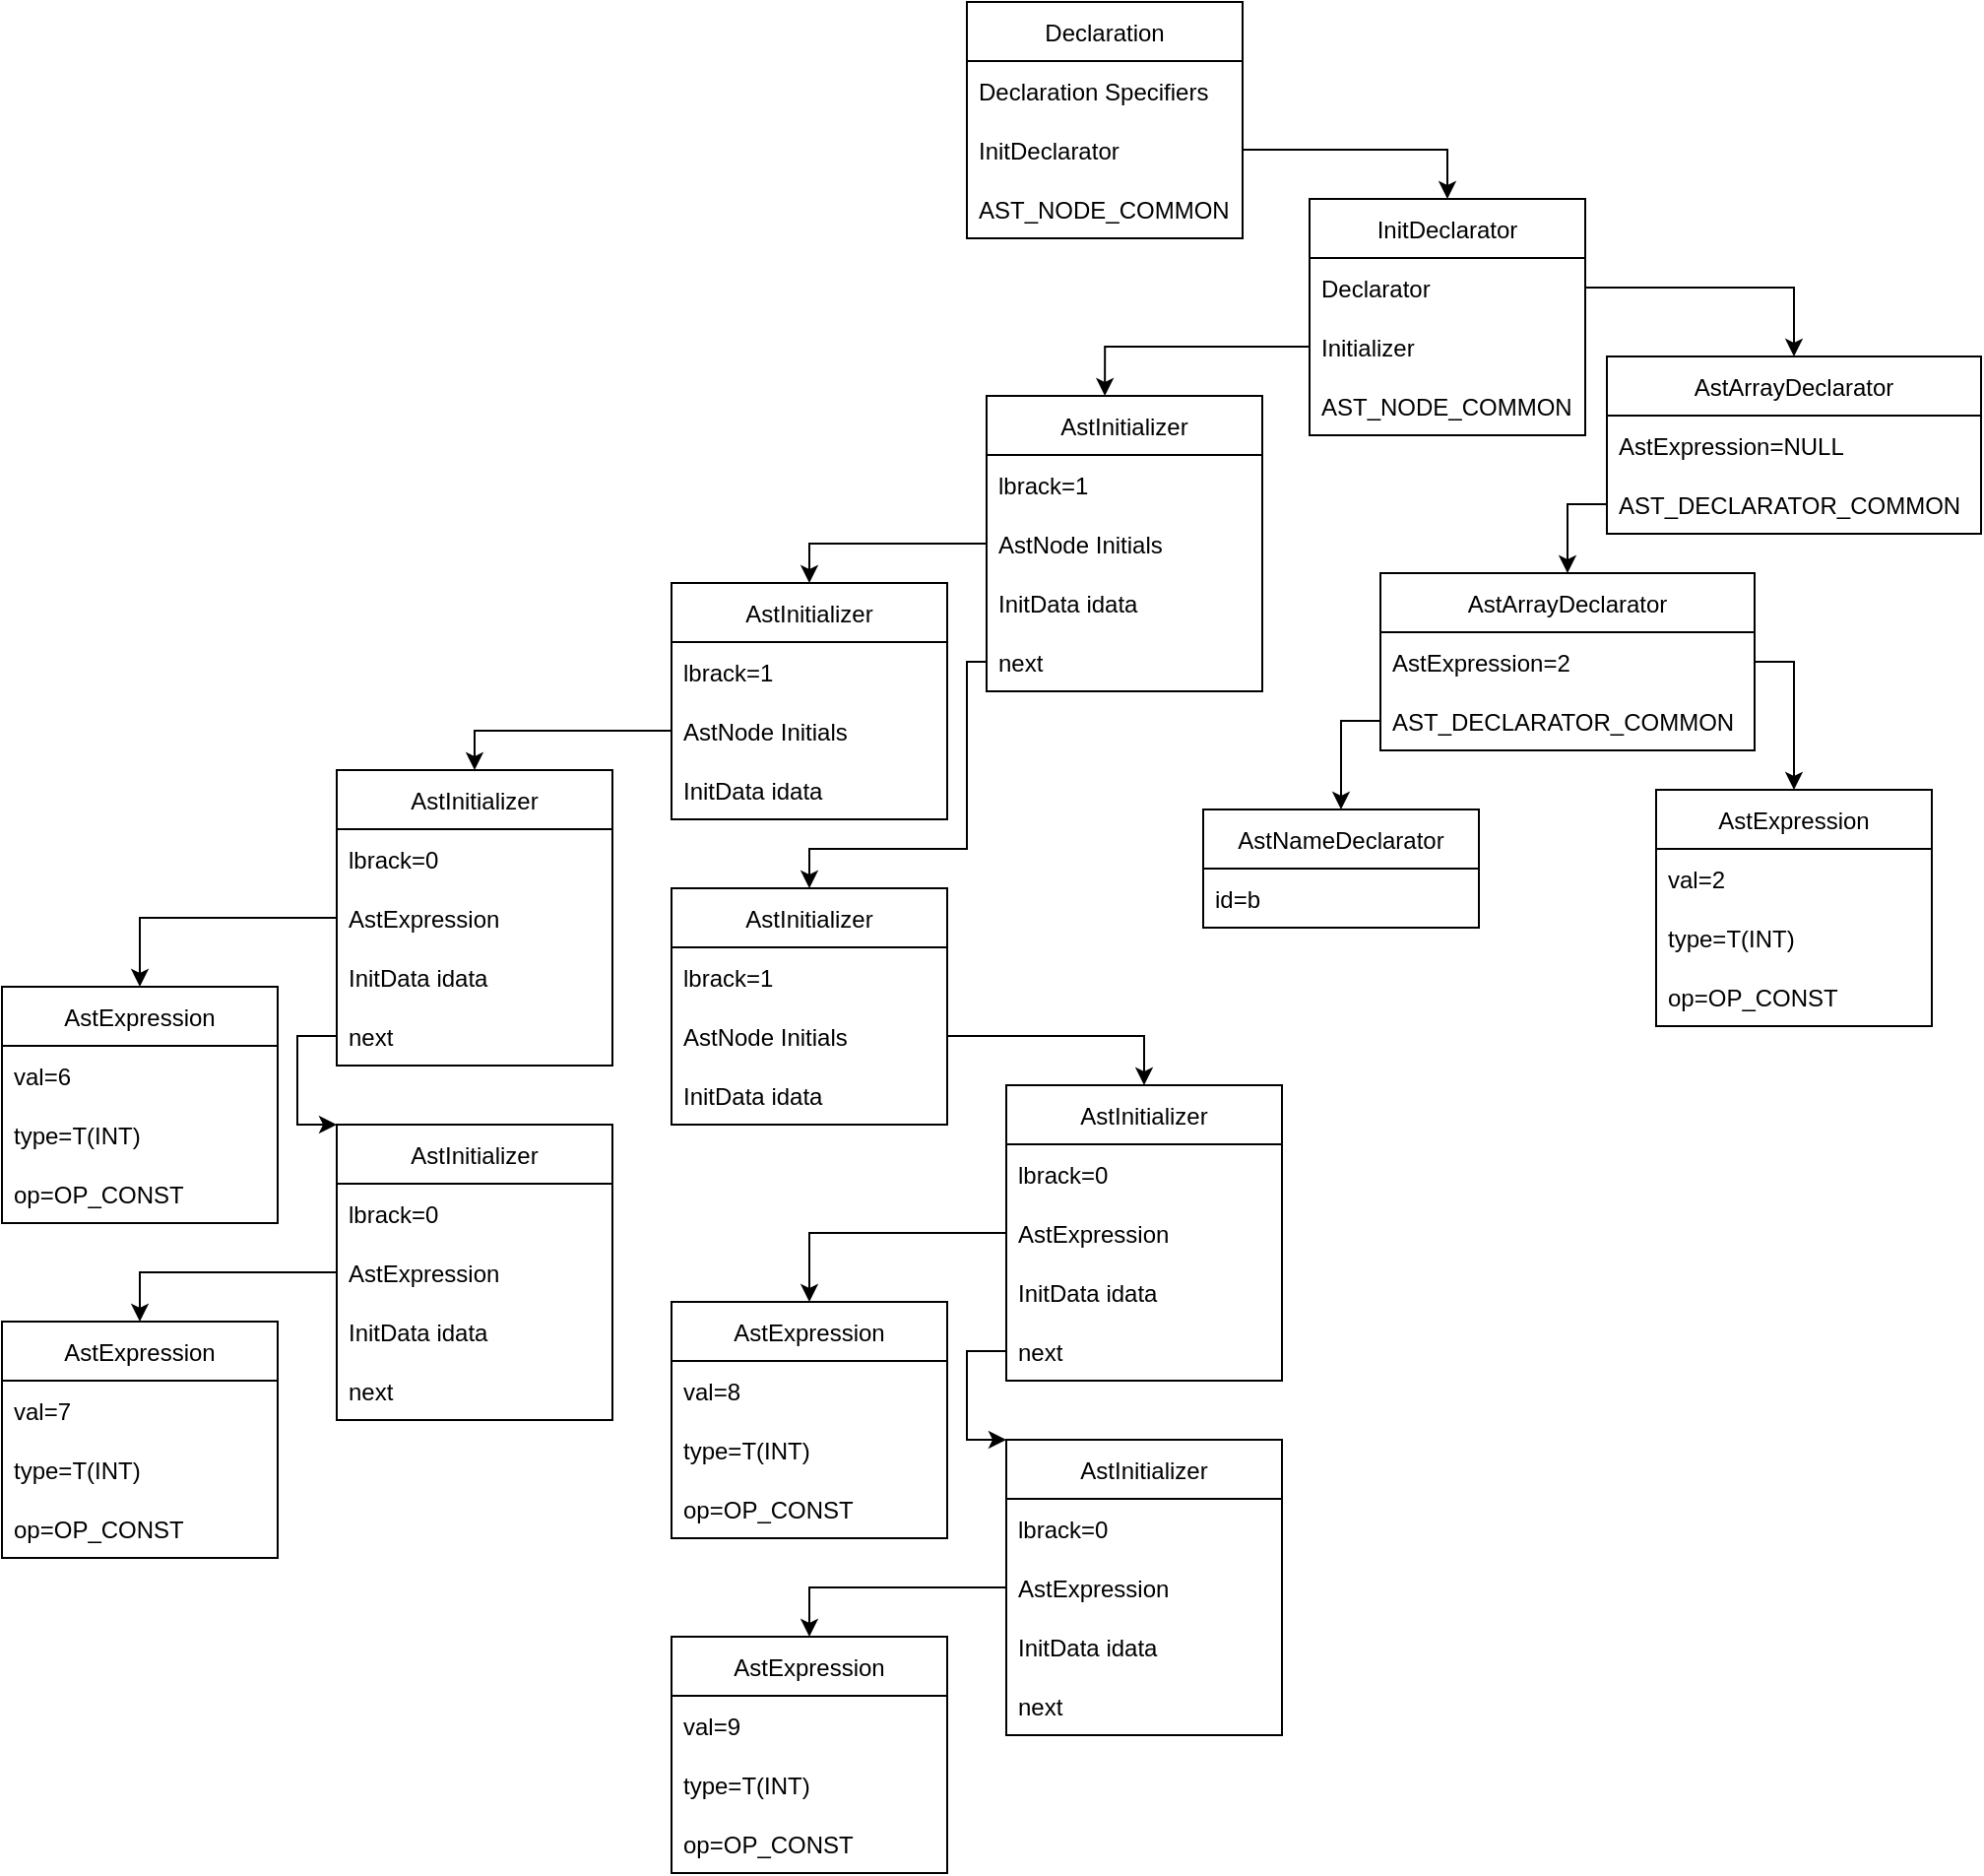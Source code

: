<mxfile version="15.4.0" type="device"><diagram id="Y5u6j02amxLB5jzaLUQS" name="第 1 页"><mxGraphModel dx="1773" dy="604" grid="1" gridSize="10" guides="1" tooltips="1" connect="1" arrows="1" fold="1" page="1" pageScale="1" pageWidth="827" pageHeight="1169" math="0" shadow="0"><root><mxCell id="0"/><mxCell id="1" parent="0"/><mxCell id="Vfs_i6lKzA8W-P9RWqhp-22" value="Declaration" style="swimlane;fontStyle=0;childLayout=stackLayout;horizontal=1;startSize=30;horizontalStack=0;resizeParent=1;resizeParentMax=0;resizeLast=0;collapsible=1;marginBottom=0;" vertex="1" parent="1"><mxGeometry x="170" y="170" width="140" height="120" as="geometry"/></mxCell><mxCell id="Vfs_i6lKzA8W-P9RWqhp-23" value="Declaration Specifiers" style="text;strokeColor=none;fillColor=none;align=left;verticalAlign=middle;spacingLeft=4;spacingRight=4;overflow=hidden;points=[[0,0.5],[1,0.5]];portConstraint=eastwest;rotatable=0;" vertex="1" parent="Vfs_i6lKzA8W-P9RWqhp-22"><mxGeometry y="30" width="140" height="30" as="geometry"/></mxCell><mxCell id="Vfs_i6lKzA8W-P9RWqhp-24" value="InitDeclarator" style="text;strokeColor=none;fillColor=none;align=left;verticalAlign=middle;spacingLeft=4;spacingRight=4;overflow=hidden;points=[[0,0.5],[1,0.5]];portConstraint=eastwest;rotatable=0;" vertex="1" parent="Vfs_i6lKzA8W-P9RWqhp-22"><mxGeometry y="60" width="140" height="30" as="geometry"/></mxCell><mxCell id="Vfs_i6lKzA8W-P9RWqhp-25" value="AST_NODE_COMMON" style="text;strokeColor=none;fillColor=none;align=left;verticalAlign=middle;spacingLeft=4;spacingRight=4;overflow=hidden;points=[[0,0.5],[1,0.5]];portConstraint=eastwest;rotatable=0;" vertex="1" parent="Vfs_i6lKzA8W-P9RWqhp-22"><mxGeometry y="90" width="140" height="30" as="geometry"/></mxCell><mxCell id="Vfs_i6lKzA8W-P9RWqhp-26" value="InitDeclarator" style="swimlane;fontStyle=0;childLayout=stackLayout;horizontal=1;startSize=30;horizontalStack=0;resizeParent=1;resizeParentMax=0;resizeLast=0;collapsible=1;marginBottom=0;" vertex="1" parent="1"><mxGeometry x="344" y="270" width="140" height="120" as="geometry"/></mxCell><mxCell id="Vfs_i6lKzA8W-P9RWqhp-27" value="Declarator " style="text;strokeColor=none;fillColor=none;align=left;verticalAlign=middle;spacingLeft=4;spacingRight=4;overflow=hidden;points=[[0,0.5],[1,0.5]];portConstraint=eastwest;rotatable=0;" vertex="1" parent="Vfs_i6lKzA8W-P9RWqhp-26"><mxGeometry y="30" width="140" height="30" as="geometry"/></mxCell><mxCell id="Vfs_i6lKzA8W-P9RWqhp-28" value="Initializer" style="text;strokeColor=none;fillColor=none;align=left;verticalAlign=middle;spacingLeft=4;spacingRight=4;overflow=hidden;points=[[0,0.5],[1,0.5]];portConstraint=eastwest;rotatable=0;" vertex="1" parent="Vfs_i6lKzA8W-P9RWqhp-26"><mxGeometry y="60" width="140" height="30" as="geometry"/></mxCell><mxCell id="Vfs_i6lKzA8W-P9RWqhp-29" value="AST_NODE_COMMON" style="text;strokeColor=none;fillColor=none;align=left;verticalAlign=middle;spacingLeft=4;spacingRight=4;overflow=hidden;points=[[0,0.5],[1,0.5]];portConstraint=eastwest;rotatable=0;" vertex="1" parent="Vfs_i6lKzA8W-P9RWqhp-26"><mxGeometry y="90" width="140" height="30" as="geometry"/></mxCell><mxCell id="Vfs_i6lKzA8W-P9RWqhp-30" value="AstArrayDeclarator" style="swimlane;fontStyle=0;childLayout=stackLayout;horizontal=1;startSize=30;horizontalStack=0;resizeParent=1;resizeParentMax=0;resizeLast=0;collapsible=1;marginBottom=0;" vertex="1" parent="1"><mxGeometry x="495" y="350" width="190" height="90" as="geometry"/></mxCell><mxCell id="Vfs_i6lKzA8W-P9RWqhp-31" value="AstExpression=NULL" style="text;strokeColor=none;fillColor=none;align=left;verticalAlign=middle;spacingLeft=4;spacingRight=4;overflow=hidden;points=[[0,0.5],[1,0.5]];portConstraint=eastwest;rotatable=0;" vertex="1" parent="Vfs_i6lKzA8W-P9RWqhp-30"><mxGeometry y="30" width="190" height="30" as="geometry"/></mxCell><mxCell id="Vfs_i6lKzA8W-P9RWqhp-32" value="AST_DECLARATOR_COMMON" style="text;strokeColor=none;fillColor=none;align=left;verticalAlign=middle;spacingLeft=4;spacingRight=4;overflow=hidden;points=[[0,0.5],[1,0.5]];portConstraint=eastwest;rotatable=0;" vertex="1" parent="Vfs_i6lKzA8W-P9RWqhp-30"><mxGeometry y="60" width="190" height="30" as="geometry"/></mxCell><mxCell id="Vfs_i6lKzA8W-P9RWqhp-34" value="AstArrayDeclarator" style="swimlane;fontStyle=0;childLayout=stackLayout;horizontal=1;startSize=30;horizontalStack=0;resizeParent=1;resizeParentMax=0;resizeLast=0;collapsible=1;marginBottom=0;" vertex="1" parent="1"><mxGeometry x="380" y="460" width="190" height="90" as="geometry"/></mxCell><mxCell id="Vfs_i6lKzA8W-P9RWqhp-35" value="AstExpression=2" style="text;strokeColor=none;fillColor=none;align=left;verticalAlign=middle;spacingLeft=4;spacingRight=4;overflow=hidden;points=[[0,0.5],[1,0.5]];portConstraint=eastwest;rotatable=0;" vertex="1" parent="Vfs_i6lKzA8W-P9RWqhp-34"><mxGeometry y="30" width="190" height="30" as="geometry"/></mxCell><mxCell id="Vfs_i6lKzA8W-P9RWqhp-36" value="AST_DECLARATOR_COMMON" style="text;strokeColor=none;fillColor=none;align=left;verticalAlign=middle;spacingLeft=4;spacingRight=4;overflow=hidden;points=[[0,0.5],[1,0.5]];portConstraint=eastwest;rotatable=0;" vertex="1" parent="Vfs_i6lKzA8W-P9RWqhp-34"><mxGeometry y="60" width="190" height="30" as="geometry"/></mxCell><mxCell id="Vfs_i6lKzA8W-P9RWqhp-38" style="edgeStyle=orthogonalEdgeStyle;rounded=0;orthogonalLoop=1;jettySize=auto;html=1;" edge="1" parent="1" source="Vfs_i6lKzA8W-P9RWqhp-27" target="Vfs_i6lKzA8W-P9RWqhp-30"><mxGeometry relative="1" as="geometry"/></mxCell><mxCell id="Vfs_i6lKzA8W-P9RWqhp-40" value="AstNameDeclarator" style="swimlane;fontStyle=0;childLayout=stackLayout;horizontal=1;startSize=30;horizontalStack=0;resizeParent=1;resizeParentMax=0;resizeLast=0;collapsible=1;marginBottom=0;" vertex="1" parent="1"><mxGeometry x="290" y="580" width="140" height="60" as="geometry"/></mxCell><mxCell id="Vfs_i6lKzA8W-P9RWqhp-41" value="id=b" style="text;strokeColor=none;fillColor=none;align=left;verticalAlign=middle;spacingLeft=4;spacingRight=4;overflow=hidden;points=[[0,0.5],[1,0.5]];portConstraint=eastwest;rotatable=0;" vertex="1" parent="Vfs_i6lKzA8W-P9RWqhp-40"><mxGeometry y="30" width="140" height="30" as="geometry"/></mxCell><mxCell id="Vfs_i6lKzA8W-P9RWqhp-45" style="edgeStyle=orthogonalEdgeStyle;rounded=0;orthogonalLoop=1;jettySize=auto;html=1;entryX=0.5;entryY=0;entryDx=0;entryDy=0;" edge="1" parent="1" source="Vfs_i6lKzA8W-P9RWqhp-32" target="Vfs_i6lKzA8W-P9RWqhp-34"><mxGeometry relative="1" as="geometry"/></mxCell><mxCell id="Vfs_i6lKzA8W-P9RWqhp-46" style="edgeStyle=orthogonalEdgeStyle;rounded=0;orthogonalLoop=1;jettySize=auto;html=1;entryX=0.5;entryY=0;entryDx=0;entryDy=0;" edge="1" parent="1" source="Vfs_i6lKzA8W-P9RWqhp-36" target="Vfs_i6lKzA8W-P9RWqhp-40"><mxGeometry relative="1" as="geometry"/></mxCell><mxCell id="Vfs_i6lKzA8W-P9RWqhp-47" value="AstExpression" style="swimlane;fontStyle=0;childLayout=stackLayout;horizontal=1;startSize=30;horizontalStack=0;resizeParent=1;resizeParentMax=0;resizeLast=0;collapsible=1;marginBottom=0;" vertex="1" parent="1"><mxGeometry x="520" y="570" width="140" height="120" as="geometry"/></mxCell><mxCell id="Vfs_i6lKzA8W-P9RWqhp-48" value="val=2" style="text;strokeColor=none;fillColor=none;align=left;verticalAlign=middle;spacingLeft=4;spacingRight=4;overflow=hidden;points=[[0,0.5],[1,0.5]];portConstraint=eastwest;rotatable=0;" vertex="1" parent="Vfs_i6lKzA8W-P9RWqhp-47"><mxGeometry y="30" width="140" height="30" as="geometry"/></mxCell><mxCell id="Vfs_i6lKzA8W-P9RWqhp-49" value="type=T(INT)" style="text;strokeColor=none;fillColor=none;align=left;verticalAlign=middle;spacingLeft=4;spacingRight=4;overflow=hidden;points=[[0,0.5],[1,0.5]];portConstraint=eastwest;rotatable=0;" vertex="1" parent="Vfs_i6lKzA8W-P9RWqhp-47"><mxGeometry y="60" width="140" height="30" as="geometry"/></mxCell><mxCell id="Vfs_i6lKzA8W-P9RWqhp-50" value="op=OP_CONST" style="text;strokeColor=none;fillColor=none;align=left;verticalAlign=middle;spacingLeft=4;spacingRight=4;overflow=hidden;points=[[0,0.5],[1,0.5]];portConstraint=eastwest;rotatable=0;" vertex="1" parent="Vfs_i6lKzA8W-P9RWqhp-47"><mxGeometry y="90" width="140" height="30" as="geometry"/></mxCell><mxCell id="Vfs_i6lKzA8W-P9RWqhp-51" style="edgeStyle=orthogonalEdgeStyle;rounded=0;orthogonalLoop=1;jettySize=auto;html=1;entryX=0.5;entryY=0;entryDx=0;entryDy=0;" edge="1" parent="1" source="Vfs_i6lKzA8W-P9RWqhp-35" target="Vfs_i6lKzA8W-P9RWqhp-47"><mxGeometry relative="1" as="geometry"/></mxCell><mxCell id="Vfs_i6lKzA8W-P9RWqhp-52" style="edgeStyle=orthogonalEdgeStyle;rounded=0;orthogonalLoop=1;jettySize=auto;html=1;entryX=0.5;entryY=0;entryDx=0;entryDy=0;" edge="1" parent="1" source="Vfs_i6lKzA8W-P9RWqhp-24" target="Vfs_i6lKzA8W-P9RWqhp-26"><mxGeometry relative="1" as="geometry"/></mxCell><mxCell id="Vfs_i6lKzA8W-P9RWqhp-53" value="AstInitializer" style="swimlane;fontStyle=0;childLayout=stackLayout;horizontal=1;startSize=30;horizontalStack=0;resizeParent=1;resizeParentMax=0;resizeLast=0;collapsible=1;marginBottom=0;" vertex="1" parent="1"><mxGeometry x="180" y="370" width="140" height="150" as="geometry"/></mxCell><mxCell id="Vfs_i6lKzA8W-P9RWqhp-54" value="lbrack=1" style="text;strokeColor=none;fillColor=none;align=left;verticalAlign=middle;spacingLeft=4;spacingRight=4;overflow=hidden;points=[[0,0.5],[1,0.5]];portConstraint=eastwest;rotatable=0;" vertex="1" parent="Vfs_i6lKzA8W-P9RWqhp-53"><mxGeometry y="30" width="140" height="30" as="geometry"/></mxCell><mxCell id="Vfs_i6lKzA8W-P9RWqhp-55" value="AstNode Initials" style="text;strokeColor=none;fillColor=none;align=left;verticalAlign=middle;spacingLeft=4;spacingRight=4;overflow=hidden;points=[[0,0.5],[1,0.5]];portConstraint=eastwest;rotatable=0;" vertex="1" parent="Vfs_i6lKzA8W-P9RWqhp-53"><mxGeometry y="60" width="140" height="30" as="geometry"/></mxCell><mxCell id="Vfs_i6lKzA8W-P9RWqhp-56" value="InitData idata" style="text;strokeColor=none;fillColor=none;align=left;verticalAlign=middle;spacingLeft=4;spacingRight=4;overflow=hidden;points=[[0,0.5],[1,0.5]];portConstraint=eastwest;rotatable=0;" vertex="1" parent="Vfs_i6lKzA8W-P9RWqhp-53"><mxGeometry y="90" width="140" height="30" as="geometry"/></mxCell><mxCell id="Vfs_i6lKzA8W-P9RWqhp-107" value="next" style="text;strokeColor=none;fillColor=none;align=left;verticalAlign=middle;spacingLeft=4;spacingRight=4;overflow=hidden;points=[[0,0.5],[1,0.5]];portConstraint=eastwest;rotatable=0;" vertex="1" parent="Vfs_i6lKzA8W-P9RWqhp-53"><mxGeometry y="120" width="140" height="30" as="geometry"/></mxCell><mxCell id="Vfs_i6lKzA8W-P9RWqhp-57" value="AstInitializer" style="swimlane;fontStyle=0;childLayout=stackLayout;horizontal=1;startSize=30;horizontalStack=0;resizeParent=1;resizeParentMax=0;resizeLast=0;collapsible=1;marginBottom=0;" vertex="1" parent="1"><mxGeometry x="20" y="465" width="140" height="120" as="geometry"/></mxCell><mxCell id="Vfs_i6lKzA8W-P9RWqhp-58" value="lbrack=1" style="text;strokeColor=none;fillColor=none;align=left;verticalAlign=middle;spacingLeft=4;spacingRight=4;overflow=hidden;points=[[0,0.5],[1,0.5]];portConstraint=eastwest;rotatable=0;" vertex="1" parent="Vfs_i6lKzA8W-P9RWqhp-57"><mxGeometry y="30" width="140" height="30" as="geometry"/></mxCell><mxCell id="Vfs_i6lKzA8W-P9RWqhp-59" value="AstNode Initials" style="text;strokeColor=none;fillColor=none;align=left;verticalAlign=middle;spacingLeft=4;spacingRight=4;overflow=hidden;points=[[0,0.5],[1,0.5]];portConstraint=eastwest;rotatable=0;" vertex="1" parent="Vfs_i6lKzA8W-P9RWqhp-57"><mxGeometry y="60" width="140" height="30" as="geometry"/></mxCell><mxCell id="Vfs_i6lKzA8W-P9RWqhp-60" value="InitData idata" style="text;strokeColor=none;fillColor=none;align=left;verticalAlign=middle;spacingLeft=4;spacingRight=4;overflow=hidden;points=[[0,0.5],[1,0.5]];portConstraint=eastwest;rotatable=0;" vertex="1" parent="Vfs_i6lKzA8W-P9RWqhp-57"><mxGeometry y="90" width="140" height="30" as="geometry"/></mxCell><mxCell id="Vfs_i6lKzA8W-P9RWqhp-61" style="edgeStyle=orthogonalEdgeStyle;rounded=0;orthogonalLoop=1;jettySize=auto;html=1;" edge="1" parent="1" source="Vfs_i6lKzA8W-P9RWqhp-55" target="Vfs_i6lKzA8W-P9RWqhp-57"><mxGeometry relative="1" as="geometry"/></mxCell><mxCell id="Vfs_i6lKzA8W-P9RWqhp-62" value="AstInitializer" style="swimlane;fontStyle=0;childLayout=stackLayout;horizontal=1;startSize=30;horizontalStack=0;resizeParent=1;resizeParentMax=0;resizeLast=0;collapsible=1;marginBottom=0;" vertex="1" parent="1"><mxGeometry x="-150" y="560" width="140" height="150" as="geometry"/></mxCell><mxCell id="Vfs_i6lKzA8W-P9RWqhp-63" value="lbrack=0" style="text;strokeColor=none;fillColor=none;align=left;verticalAlign=middle;spacingLeft=4;spacingRight=4;overflow=hidden;points=[[0,0.5],[1,0.5]];portConstraint=eastwest;rotatable=0;" vertex="1" parent="Vfs_i6lKzA8W-P9RWqhp-62"><mxGeometry y="30" width="140" height="30" as="geometry"/></mxCell><mxCell id="Vfs_i6lKzA8W-P9RWqhp-64" value="AstExpression" style="text;strokeColor=none;fillColor=none;align=left;verticalAlign=middle;spacingLeft=4;spacingRight=4;overflow=hidden;points=[[0,0.5],[1,0.5]];portConstraint=eastwest;rotatable=0;" vertex="1" parent="Vfs_i6lKzA8W-P9RWqhp-62"><mxGeometry y="60" width="140" height="30" as="geometry"/></mxCell><mxCell id="Vfs_i6lKzA8W-P9RWqhp-65" value="InitData idata" style="text;strokeColor=none;fillColor=none;align=left;verticalAlign=middle;spacingLeft=4;spacingRight=4;overflow=hidden;points=[[0,0.5],[1,0.5]];portConstraint=eastwest;rotatable=0;" vertex="1" parent="Vfs_i6lKzA8W-P9RWqhp-62"><mxGeometry y="90" width="140" height="30" as="geometry"/></mxCell><mxCell id="Vfs_i6lKzA8W-P9RWqhp-91" value="next" style="text;strokeColor=none;fillColor=none;align=left;verticalAlign=middle;spacingLeft=4;spacingRight=4;overflow=hidden;points=[[0,0.5],[1,0.5]];portConstraint=eastwest;rotatable=0;" vertex="1" parent="Vfs_i6lKzA8W-P9RWqhp-62"><mxGeometry y="120" width="140" height="30" as="geometry"/></mxCell><mxCell id="Vfs_i6lKzA8W-P9RWqhp-66" style="edgeStyle=orthogonalEdgeStyle;rounded=0;orthogonalLoop=1;jettySize=auto;html=1;entryX=0.5;entryY=0;entryDx=0;entryDy=0;" edge="1" parent="1" source="Vfs_i6lKzA8W-P9RWqhp-59" target="Vfs_i6lKzA8W-P9RWqhp-62"><mxGeometry relative="1" as="geometry"/></mxCell><mxCell id="Vfs_i6lKzA8W-P9RWqhp-67" value="AstExpression" style="swimlane;fontStyle=0;childLayout=stackLayout;horizontal=1;startSize=30;horizontalStack=0;resizeParent=1;resizeParentMax=0;resizeLast=0;collapsible=1;marginBottom=0;" vertex="1" parent="1"><mxGeometry x="-320" y="670" width="140" height="120" as="geometry"/></mxCell><mxCell id="Vfs_i6lKzA8W-P9RWqhp-68" value="val=6" style="text;strokeColor=none;fillColor=none;align=left;verticalAlign=middle;spacingLeft=4;spacingRight=4;overflow=hidden;points=[[0,0.5],[1,0.5]];portConstraint=eastwest;rotatable=0;" vertex="1" parent="Vfs_i6lKzA8W-P9RWqhp-67"><mxGeometry y="30" width="140" height="30" as="geometry"/></mxCell><mxCell id="Vfs_i6lKzA8W-P9RWqhp-69" value="type=T(INT)" style="text;strokeColor=none;fillColor=none;align=left;verticalAlign=middle;spacingLeft=4;spacingRight=4;overflow=hidden;points=[[0,0.5],[1,0.5]];portConstraint=eastwest;rotatable=0;" vertex="1" parent="Vfs_i6lKzA8W-P9RWqhp-67"><mxGeometry y="60" width="140" height="30" as="geometry"/></mxCell><mxCell id="Vfs_i6lKzA8W-P9RWqhp-70" value="op=OP_CONST" style="text;strokeColor=none;fillColor=none;align=left;verticalAlign=middle;spacingLeft=4;spacingRight=4;overflow=hidden;points=[[0,0.5],[1,0.5]];portConstraint=eastwest;rotatable=0;" vertex="1" parent="Vfs_i6lKzA8W-P9RWqhp-67"><mxGeometry y="90" width="140" height="30" as="geometry"/></mxCell><mxCell id="Vfs_i6lKzA8W-P9RWqhp-71" style="edgeStyle=orthogonalEdgeStyle;rounded=0;orthogonalLoop=1;jettySize=auto;html=1;entryX=0.5;entryY=0;entryDx=0;entryDy=0;" edge="1" parent="1" source="Vfs_i6lKzA8W-P9RWqhp-64" target="Vfs_i6lKzA8W-P9RWqhp-67"><mxGeometry relative="1" as="geometry"/></mxCell><mxCell id="Vfs_i6lKzA8W-P9RWqhp-72" value="AstInitializer" style="swimlane;fontStyle=0;childLayout=stackLayout;horizontal=1;startSize=30;horizontalStack=0;resizeParent=1;resizeParentMax=0;resizeLast=0;collapsible=1;marginBottom=0;" vertex="1" parent="1"><mxGeometry x="-150" y="740" width="140" height="150" as="geometry"/></mxCell><mxCell id="Vfs_i6lKzA8W-P9RWqhp-73" value="lbrack=0" style="text;strokeColor=none;fillColor=none;align=left;verticalAlign=middle;spacingLeft=4;spacingRight=4;overflow=hidden;points=[[0,0.5],[1,0.5]];portConstraint=eastwest;rotatable=0;" vertex="1" parent="Vfs_i6lKzA8W-P9RWqhp-72"><mxGeometry y="30" width="140" height="30" as="geometry"/></mxCell><mxCell id="Vfs_i6lKzA8W-P9RWqhp-74" value="AstExpression" style="text;strokeColor=none;fillColor=none;align=left;verticalAlign=middle;spacingLeft=4;spacingRight=4;overflow=hidden;points=[[0,0.5],[1,0.5]];portConstraint=eastwest;rotatable=0;" vertex="1" parent="Vfs_i6lKzA8W-P9RWqhp-72"><mxGeometry y="60" width="140" height="30" as="geometry"/></mxCell><mxCell id="Vfs_i6lKzA8W-P9RWqhp-75" value="InitData idata" style="text;strokeColor=none;fillColor=none;align=left;verticalAlign=middle;spacingLeft=4;spacingRight=4;overflow=hidden;points=[[0,0.5],[1,0.5]];portConstraint=eastwest;rotatable=0;" vertex="1" parent="Vfs_i6lKzA8W-P9RWqhp-72"><mxGeometry y="90" width="140" height="30" as="geometry"/></mxCell><mxCell id="Vfs_i6lKzA8W-P9RWqhp-98" value="next" style="text;strokeColor=none;fillColor=none;align=left;verticalAlign=middle;spacingLeft=4;spacingRight=4;overflow=hidden;points=[[0,0.5],[1,0.5]];portConstraint=eastwest;rotatable=0;" vertex="1" parent="Vfs_i6lKzA8W-P9RWqhp-72"><mxGeometry y="120" width="140" height="30" as="geometry"/></mxCell><mxCell id="Vfs_i6lKzA8W-P9RWqhp-76" value="AstExpression" style="swimlane;fontStyle=0;childLayout=stackLayout;horizontal=1;startSize=30;horizontalStack=0;resizeParent=1;resizeParentMax=0;resizeLast=0;collapsible=1;marginBottom=0;" vertex="1" parent="1"><mxGeometry x="-320" y="840" width="140" height="120" as="geometry"/></mxCell><mxCell id="Vfs_i6lKzA8W-P9RWqhp-77" value="val=7" style="text;strokeColor=none;fillColor=none;align=left;verticalAlign=middle;spacingLeft=4;spacingRight=4;overflow=hidden;points=[[0,0.5],[1,0.5]];portConstraint=eastwest;rotatable=0;" vertex="1" parent="Vfs_i6lKzA8W-P9RWqhp-76"><mxGeometry y="30" width="140" height="30" as="geometry"/></mxCell><mxCell id="Vfs_i6lKzA8W-P9RWqhp-78" value="type=T(INT)" style="text;strokeColor=none;fillColor=none;align=left;verticalAlign=middle;spacingLeft=4;spacingRight=4;overflow=hidden;points=[[0,0.5],[1,0.5]];portConstraint=eastwest;rotatable=0;" vertex="1" parent="Vfs_i6lKzA8W-P9RWqhp-76"><mxGeometry y="60" width="140" height="30" as="geometry"/></mxCell><mxCell id="Vfs_i6lKzA8W-P9RWqhp-79" value="op=OP_CONST" style="text;strokeColor=none;fillColor=none;align=left;verticalAlign=middle;spacingLeft=4;spacingRight=4;overflow=hidden;points=[[0,0.5],[1,0.5]];portConstraint=eastwest;rotatable=0;" vertex="1" parent="Vfs_i6lKzA8W-P9RWqhp-76"><mxGeometry y="90" width="140" height="30" as="geometry"/></mxCell><mxCell id="Vfs_i6lKzA8W-P9RWqhp-80" style="edgeStyle=orthogonalEdgeStyle;rounded=0;orthogonalLoop=1;jettySize=auto;html=1;entryX=0.5;entryY=0;entryDx=0;entryDy=0;" edge="1" parent="1" source="Vfs_i6lKzA8W-P9RWqhp-74" target="Vfs_i6lKzA8W-P9RWqhp-76"><mxGeometry relative="1" as="geometry"/></mxCell><mxCell id="Vfs_i6lKzA8W-P9RWqhp-96" style="edgeStyle=orthogonalEdgeStyle;rounded=0;orthogonalLoop=1;jettySize=auto;html=1;entryX=0;entryY=0;entryDx=0;entryDy=0;" edge="1" parent="1" source="Vfs_i6lKzA8W-P9RWqhp-91" target="Vfs_i6lKzA8W-P9RWqhp-72"><mxGeometry relative="1" as="geometry"><Array as="points"><mxPoint x="-170" y="695"/><mxPoint x="-170" y="740"/></Array></mxGeometry></mxCell><mxCell id="Vfs_i6lKzA8W-P9RWqhp-108" value="AstInitializer" style="swimlane;fontStyle=0;childLayout=stackLayout;horizontal=1;startSize=30;horizontalStack=0;resizeParent=1;resizeParentMax=0;resizeLast=0;collapsible=1;marginBottom=0;" vertex="1" parent="1"><mxGeometry x="20" y="620" width="140" height="120" as="geometry"/></mxCell><mxCell id="Vfs_i6lKzA8W-P9RWqhp-109" value="lbrack=1" style="text;strokeColor=none;fillColor=none;align=left;verticalAlign=middle;spacingLeft=4;spacingRight=4;overflow=hidden;points=[[0,0.5],[1,0.5]];portConstraint=eastwest;rotatable=0;" vertex="1" parent="Vfs_i6lKzA8W-P9RWqhp-108"><mxGeometry y="30" width="140" height="30" as="geometry"/></mxCell><mxCell id="Vfs_i6lKzA8W-P9RWqhp-110" value="AstNode Initials" style="text;strokeColor=none;fillColor=none;align=left;verticalAlign=middle;spacingLeft=4;spacingRight=4;overflow=hidden;points=[[0,0.5],[1,0.5]];portConstraint=eastwest;rotatable=0;" vertex="1" parent="Vfs_i6lKzA8W-P9RWqhp-108"><mxGeometry y="60" width="140" height="30" as="geometry"/></mxCell><mxCell id="Vfs_i6lKzA8W-P9RWqhp-111" value="InitData idata" style="text;strokeColor=none;fillColor=none;align=left;verticalAlign=middle;spacingLeft=4;spacingRight=4;overflow=hidden;points=[[0,0.5],[1,0.5]];portConstraint=eastwest;rotatable=0;" vertex="1" parent="Vfs_i6lKzA8W-P9RWqhp-108"><mxGeometry y="90" width="140" height="30" as="geometry"/></mxCell><mxCell id="Vfs_i6lKzA8W-P9RWqhp-112" style="edgeStyle=orthogonalEdgeStyle;rounded=0;orthogonalLoop=1;jettySize=auto;html=1;" edge="1" parent="1" source="Vfs_i6lKzA8W-P9RWqhp-107" target="Vfs_i6lKzA8W-P9RWqhp-108"><mxGeometry relative="1" as="geometry"><Array as="points"><mxPoint x="170" y="505"/><mxPoint x="170" y="600"/><mxPoint x="90" y="600"/></Array></mxGeometry></mxCell><mxCell id="Vfs_i6lKzA8W-P9RWqhp-134" value="AstInitializer" style="swimlane;fontStyle=0;childLayout=stackLayout;horizontal=1;startSize=30;horizontalStack=0;resizeParent=1;resizeParentMax=0;resizeLast=0;collapsible=1;marginBottom=0;" vertex="1" parent="1"><mxGeometry x="190" y="720" width="140" height="150" as="geometry"/></mxCell><mxCell id="Vfs_i6lKzA8W-P9RWqhp-135" value="lbrack=0" style="text;strokeColor=none;fillColor=none;align=left;verticalAlign=middle;spacingLeft=4;spacingRight=4;overflow=hidden;points=[[0,0.5],[1,0.5]];portConstraint=eastwest;rotatable=0;" vertex="1" parent="Vfs_i6lKzA8W-P9RWqhp-134"><mxGeometry y="30" width="140" height="30" as="geometry"/></mxCell><mxCell id="Vfs_i6lKzA8W-P9RWqhp-136" value="AstExpression" style="text;strokeColor=none;fillColor=none;align=left;verticalAlign=middle;spacingLeft=4;spacingRight=4;overflow=hidden;points=[[0,0.5],[1,0.5]];portConstraint=eastwest;rotatable=0;" vertex="1" parent="Vfs_i6lKzA8W-P9RWqhp-134"><mxGeometry y="60" width="140" height="30" as="geometry"/></mxCell><mxCell id="Vfs_i6lKzA8W-P9RWqhp-137" value="InitData idata" style="text;strokeColor=none;fillColor=none;align=left;verticalAlign=middle;spacingLeft=4;spacingRight=4;overflow=hidden;points=[[0,0.5],[1,0.5]];portConstraint=eastwest;rotatable=0;" vertex="1" parent="Vfs_i6lKzA8W-P9RWqhp-134"><mxGeometry y="90" width="140" height="30" as="geometry"/></mxCell><mxCell id="Vfs_i6lKzA8W-P9RWqhp-138" value="next" style="text;strokeColor=none;fillColor=none;align=left;verticalAlign=middle;spacingLeft=4;spacingRight=4;overflow=hidden;points=[[0,0.5],[1,0.5]];portConstraint=eastwest;rotatable=0;" vertex="1" parent="Vfs_i6lKzA8W-P9RWqhp-134"><mxGeometry y="120" width="140" height="30" as="geometry"/></mxCell><mxCell id="Vfs_i6lKzA8W-P9RWqhp-139" value="AstExpression" style="swimlane;fontStyle=0;childLayout=stackLayout;horizontal=1;startSize=30;horizontalStack=0;resizeParent=1;resizeParentMax=0;resizeLast=0;collapsible=1;marginBottom=0;" vertex="1" parent="1"><mxGeometry x="20" y="830" width="140" height="120" as="geometry"/></mxCell><mxCell id="Vfs_i6lKzA8W-P9RWqhp-140" value="val=8" style="text;strokeColor=none;fillColor=none;align=left;verticalAlign=middle;spacingLeft=4;spacingRight=4;overflow=hidden;points=[[0,0.5],[1,0.5]];portConstraint=eastwest;rotatable=0;" vertex="1" parent="Vfs_i6lKzA8W-P9RWqhp-139"><mxGeometry y="30" width="140" height="30" as="geometry"/></mxCell><mxCell id="Vfs_i6lKzA8W-P9RWqhp-141" value="type=T(INT)" style="text;strokeColor=none;fillColor=none;align=left;verticalAlign=middle;spacingLeft=4;spacingRight=4;overflow=hidden;points=[[0,0.5],[1,0.5]];portConstraint=eastwest;rotatable=0;" vertex="1" parent="Vfs_i6lKzA8W-P9RWqhp-139"><mxGeometry y="60" width="140" height="30" as="geometry"/></mxCell><mxCell id="Vfs_i6lKzA8W-P9RWqhp-142" value="op=OP_CONST" style="text;strokeColor=none;fillColor=none;align=left;verticalAlign=middle;spacingLeft=4;spacingRight=4;overflow=hidden;points=[[0,0.5],[1,0.5]];portConstraint=eastwest;rotatable=0;" vertex="1" parent="Vfs_i6lKzA8W-P9RWqhp-139"><mxGeometry y="90" width="140" height="30" as="geometry"/></mxCell><mxCell id="Vfs_i6lKzA8W-P9RWqhp-143" style="edgeStyle=orthogonalEdgeStyle;rounded=0;orthogonalLoop=1;jettySize=auto;html=1;entryX=0.5;entryY=0;entryDx=0;entryDy=0;" edge="1" parent="1" source="Vfs_i6lKzA8W-P9RWqhp-136" target="Vfs_i6lKzA8W-P9RWqhp-139"><mxGeometry relative="1" as="geometry"/></mxCell><mxCell id="Vfs_i6lKzA8W-P9RWqhp-144" value="AstInitializer" style="swimlane;fontStyle=0;childLayout=stackLayout;horizontal=1;startSize=30;horizontalStack=0;resizeParent=1;resizeParentMax=0;resizeLast=0;collapsible=1;marginBottom=0;" vertex="1" parent="1"><mxGeometry x="190" y="900" width="140" height="150" as="geometry"/></mxCell><mxCell id="Vfs_i6lKzA8W-P9RWqhp-145" value="lbrack=0" style="text;strokeColor=none;fillColor=none;align=left;verticalAlign=middle;spacingLeft=4;spacingRight=4;overflow=hidden;points=[[0,0.5],[1,0.5]];portConstraint=eastwest;rotatable=0;" vertex="1" parent="Vfs_i6lKzA8W-P9RWqhp-144"><mxGeometry y="30" width="140" height="30" as="geometry"/></mxCell><mxCell id="Vfs_i6lKzA8W-P9RWqhp-146" value="AstExpression" style="text;strokeColor=none;fillColor=none;align=left;verticalAlign=middle;spacingLeft=4;spacingRight=4;overflow=hidden;points=[[0,0.5],[1,0.5]];portConstraint=eastwest;rotatable=0;" vertex="1" parent="Vfs_i6lKzA8W-P9RWqhp-144"><mxGeometry y="60" width="140" height="30" as="geometry"/></mxCell><mxCell id="Vfs_i6lKzA8W-P9RWqhp-147" value="InitData idata" style="text;strokeColor=none;fillColor=none;align=left;verticalAlign=middle;spacingLeft=4;spacingRight=4;overflow=hidden;points=[[0,0.5],[1,0.5]];portConstraint=eastwest;rotatable=0;" vertex="1" parent="Vfs_i6lKzA8W-P9RWqhp-144"><mxGeometry y="90" width="140" height="30" as="geometry"/></mxCell><mxCell id="Vfs_i6lKzA8W-P9RWqhp-148" value="next" style="text;strokeColor=none;fillColor=none;align=left;verticalAlign=middle;spacingLeft=4;spacingRight=4;overflow=hidden;points=[[0,0.5],[1,0.5]];portConstraint=eastwest;rotatable=0;" vertex="1" parent="Vfs_i6lKzA8W-P9RWqhp-144"><mxGeometry y="120" width="140" height="30" as="geometry"/></mxCell><mxCell id="Vfs_i6lKzA8W-P9RWqhp-149" value="AstExpression" style="swimlane;fontStyle=0;childLayout=stackLayout;horizontal=1;startSize=30;horizontalStack=0;resizeParent=1;resizeParentMax=0;resizeLast=0;collapsible=1;marginBottom=0;" vertex="1" parent="1"><mxGeometry x="20" y="1000" width="140" height="120" as="geometry"/></mxCell><mxCell id="Vfs_i6lKzA8W-P9RWqhp-150" value="val=9" style="text;strokeColor=none;fillColor=none;align=left;verticalAlign=middle;spacingLeft=4;spacingRight=4;overflow=hidden;points=[[0,0.5],[1,0.5]];portConstraint=eastwest;rotatable=0;" vertex="1" parent="Vfs_i6lKzA8W-P9RWqhp-149"><mxGeometry y="30" width="140" height="30" as="geometry"/></mxCell><mxCell id="Vfs_i6lKzA8W-P9RWqhp-151" value="type=T(INT)" style="text;strokeColor=none;fillColor=none;align=left;verticalAlign=middle;spacingLeft=4;spacingRight=4;overflow=hidden;points=[[0,0.5],[1,0.5]];portConstraint=eastwest;rotatable=0;" vertex="1" parent="Vfs_i6lKzA8W-P9RWqhp-149"><mxGeometry y="60" width="140" height="30" as="geometry"/></mxCell><mxCell id="Vfs_i6lKzA8W-P9RWqhp-152" value="op=OP_CONST" style="text;strokeColor=none;fillColor=none;align=left;verticalAlign=middle;spacingLeft=4;spacingRight=4;overflow=hidden;points=[[0,0.5],[1,0.5]];portConstraint=eastwest;rotatable=0;" vertex="1" parent="Vfs_i6lKzA8W-P9RWqhp-149"><mxGeometry y="90" width="140" height="30" as="geometry"/></mxCell><mxCell id="Vfs_i6lKzA8W-P9RWqhp-153" style="edgeStyle=orthogonalEdgeStyle;rounded=0;orthogonalLoop=1;jettySize=auto;html=1;entryX=0.5;entryY=0;entryDx=0;entryDy=0;" edge="1" parent="1" source="Vfs_i6lKzA8W-P9RWqhp-146" target="Vfs_i6lKzA8W-P9RWqhp-149"><mxGeometry relative="1" as="geometry"/></mxCell><mxCell id="Vfs_i6lKzA8W-P9RWqhp-154" style="edgeStyle=orthogonalEdgeStyle;rounded=0;orthogonalLoop=1;jettySize=auto;html=1;entryX=0;entryY=0;entryDx=0;entryDy=0;" edge="1" parent="1" source="Vfs_i6lKzA8W-P9RWqhp-138" target="Vfs_i6lKzA8W-P9RWqhp-144"><mxGeometry relative="1" as="geometry"><Array as="points"><mxPoint x="170" y="855"/><mxPoint x="170" y="900"/></Array></mxGeometry></mxCell><mxCell id="Vfs_i6lKzA8W-P9RWqhp-155" style="edgeStyle=orthogonalEdgeStyle;rounded=0;orthogonalLoop=1;jettySize=auto;html=1;" edge="1" parent="1" source="Vfs_i6lKzA8W-P9RWqhp-110" target="Vfs_i6lKzA8W-P9RWqhp-134"><mxGeometry relative="1" as="geometry"/></mxCell><mxCell id="Vfs_i6lKzA8W-P9RWqhp-156" style="edgeStyle=orthogonalEdgeStyle;rounded=0;orthogonalLoop=1;jettySize=auto;html=1;entryX=0.429;entryY=0;entryDx=0;entryDy=0;entryPerimeter=0;" edge="1" parent="1" source="Vfs_i6lKzA8W-P9RWqhp-28" target="Vfs_i6lKzA8W-P9RWqhp-53"><mxGeometry relative="1" as="geometry"/></mxCell></root></mxGraphModel></diagram></mxfile>